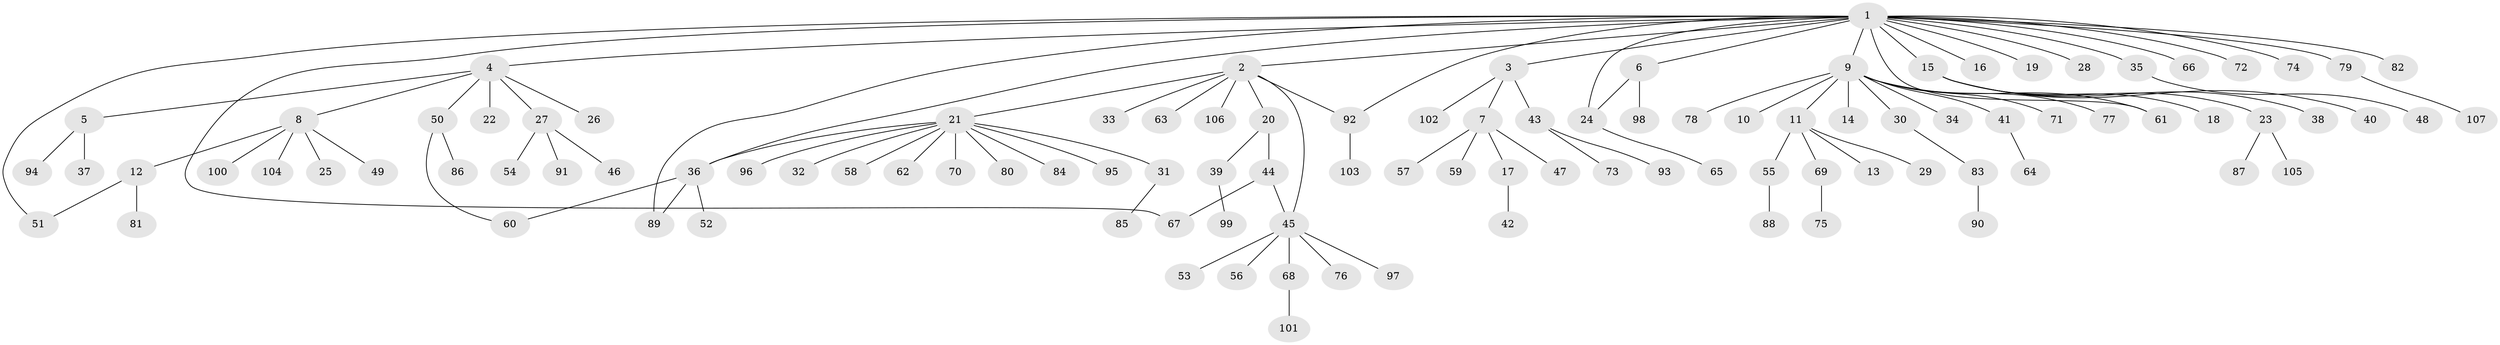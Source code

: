// Generated by graph-tools (version 1.1) at 2025/14/03/09/25 04:14:35]
// undirected, 107 vertices, 115 edges
graph export_dot {
graph [start="1"]
  node [color=gray90,style=filled];
  1;
  2;
  3;
  4;
  5;
  6;
  7;
  8;
  9;
  10;
  11;
  12;
  13;
  14;
  15;
  16;
  17;
  18;
  19;
  20;
  21;
  22;
  23;
  24;
  25;
  26;
  27;
  28;
  29;
  30;
  31;
  32;
  33;
  34;
  35;
  36;
  37;
  38;
  39;
  40;
  41;
  42;
  43;
  44;
  45;
  46;
  47;
  48;
  49;
  50;
  51;
  52;
  53;
  54;
  55;
  56;
  57;
  58;
  59;
  60;
  61;
  62;
  63;
  64;
  65;
  66;
  67;
  68;
  69;
  70;
  71;
  72;
  73;
  74;
  75;
  76;
  77;
  78;
  79;
  80;
  81;
  82;
  83;
  84;
  85;
  86;
  87;
  88;
  89;
  90;
  91;
  92;
  93;
  94;
  95;
  96;
  97;
  98;
  99;
  100;
  101;
  102;
  103;
  104;
  105;
  106;
  107;
  1 -- 2;
  1 -- 3;
  1 -- 4;
  1 -- 6;
  1 -- 9;
  1 -- 15;
  1 -- 16;
  1 -- 19;
  1 -- 24;
  1 -- 28;
  1 -- 35;
  1 -- 36;
  1 -- 51;
  1 -- 61;
  1 -- 66;
  1 -- 67;
  1 -- 72;
  1 -- 74;
  1 -- 79;
  1 -- 82;
  1 -- 89;
  1 -- 92;
  2 -- 20;
  2 -- 21;
  2 -- 33;
  2 -- 45;
  2 -- 63;
  2 -- 92;
  2 -- 106;
  3 -- 7;
  3 -- 43;
  3 -- 102;
  4 -- 5;
  4 -- 8;
  4 -- 22;
  4 -- 26;
  4 -- 27;
  4 -- 50;
  5 -- 37;
  5 -- 94;
  6 -- 24;
  6 -- 98;
  7 -- 17;
  7 -- 47;
  7 -- 57;
  7 -- 59;
  8 -- 12;
  8 -- 25;
  8 -- 49;
  8 -- 100;
  8 -- 104;
  9 -- 10;
  9 -- 11;
  9 -- 14;
  9 -- 30;
  9 -- 34;
  9 -- 41;
  9 -- 61;
  9 -- 71;
  9 -- 77;
  9 -- 78;
  11 -- 13;
  11 -- 29;
  11 -- 55;
  11 -- 69;
  12 -- 51;
  12 -- 81;
  15 -- 18;
  15 -- 23;
  15 -- 38;
  15 -- 40;
  17 -- 42;
  20 -- 39;
  20 -- 44;
  21 -- 31;
  21 -- 32;
  21 -- 36;
  21 -- 58;
  21 -- 62;
  21 -- 70;
  21 -- 80;
  21 -- 84;
  21 -- 95;
  21 -- 96;
  23 -- 87;
  23 -- 105;
  24 -- 65;
  27 -- 46;
  27 -- 54;
  27 -- 91;
  30 -- 83;
  31 -- 85;
  35 -- 48;
  36 -- 52;
  36 -- 60;
  36 -- 89;
  39 -- 99;
  41 -- 64;
  43 -- 73;
  43 -- 93;
  44 -- 45;
  44 -- 67;
  45 -- 53;
  45 -- 56;
  45 -- 68;
  45 -- 76;
  45 -- 97;
  50 -- 60;
  50 -- 86;
  55 -- 88;
  68 -- 101;
  69 -- 75;
  79 -- 107;
  83 -- 90;
  92 -- 103;
}
